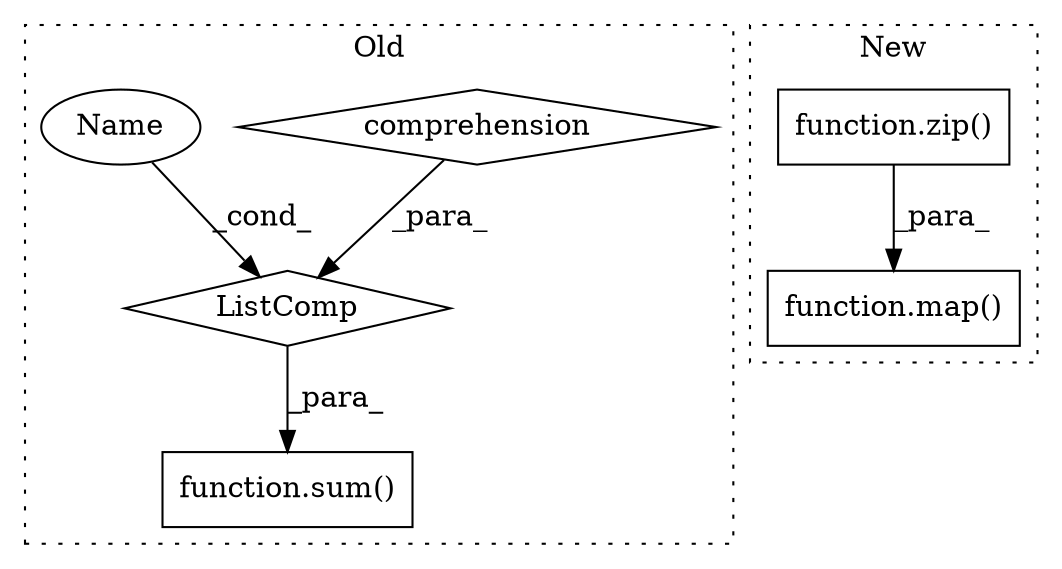 digraph G {
subgraph cluster0 {
1 [label="function.sum()" a="75" s="1047,1081" l="4,1" shape="box"];
4 [label="ListComp" a="106" s="1051" l="30" shape="diamond"];
5 [label="comprehension" a="45" s="1054" l="3" shape="diamond"];
6 [label="Name" a="87" s="1052" l="1" shape="ellipse"];
label = "Old";
style="dotted";
}
subgraph cluster1 {
2 [label="function.map()" a="75" s="1067,1099" l="4,1" shape="box"];
3 [label="function.zip()" a="75" s="1076,1081" l="4,18" shape="box"];
label = "New";
style="dotted";
}
3 -> 2 [label="_para_"];
4 -> 1 [label="_para_"];
5 -> 4 [label="_para_"];
6 -> 4 [label="_cond_"];
}